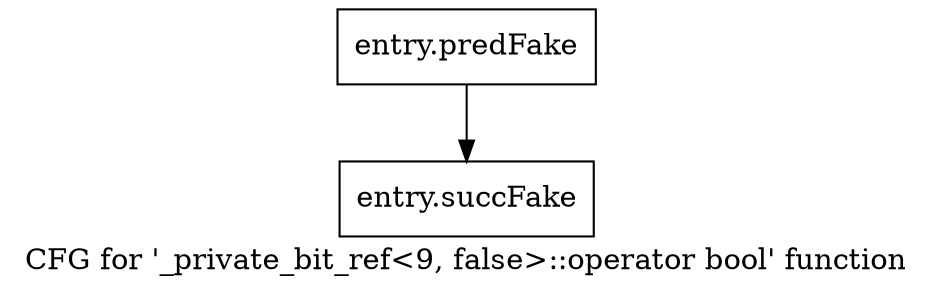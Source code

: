 digraph "CFG for '_private_bit_ref\<9, false\>::operator bool' function" {
	label="CFG for '_private_bit_ref\<9, false\>::operator bool' function";

	Node0x3b804c0 [shape=record,filename="",linenumber="",label="{entry.predFake}"];
	Node0x3b804c0 -> Node0x3e839b0[ callList="" memoryops="" filename="/tools/Xilinx/Vitis_HLS/2022.1/include/etc/ap_private.h" execusionnum="0"];
	Node0x3e839b0 [shape=record,filename="/tools/Xilinx/Vitis_HLS/2022.1/include/etc/ap_private.h",linenumber="6931",label="{entry.succFake}"];
}
